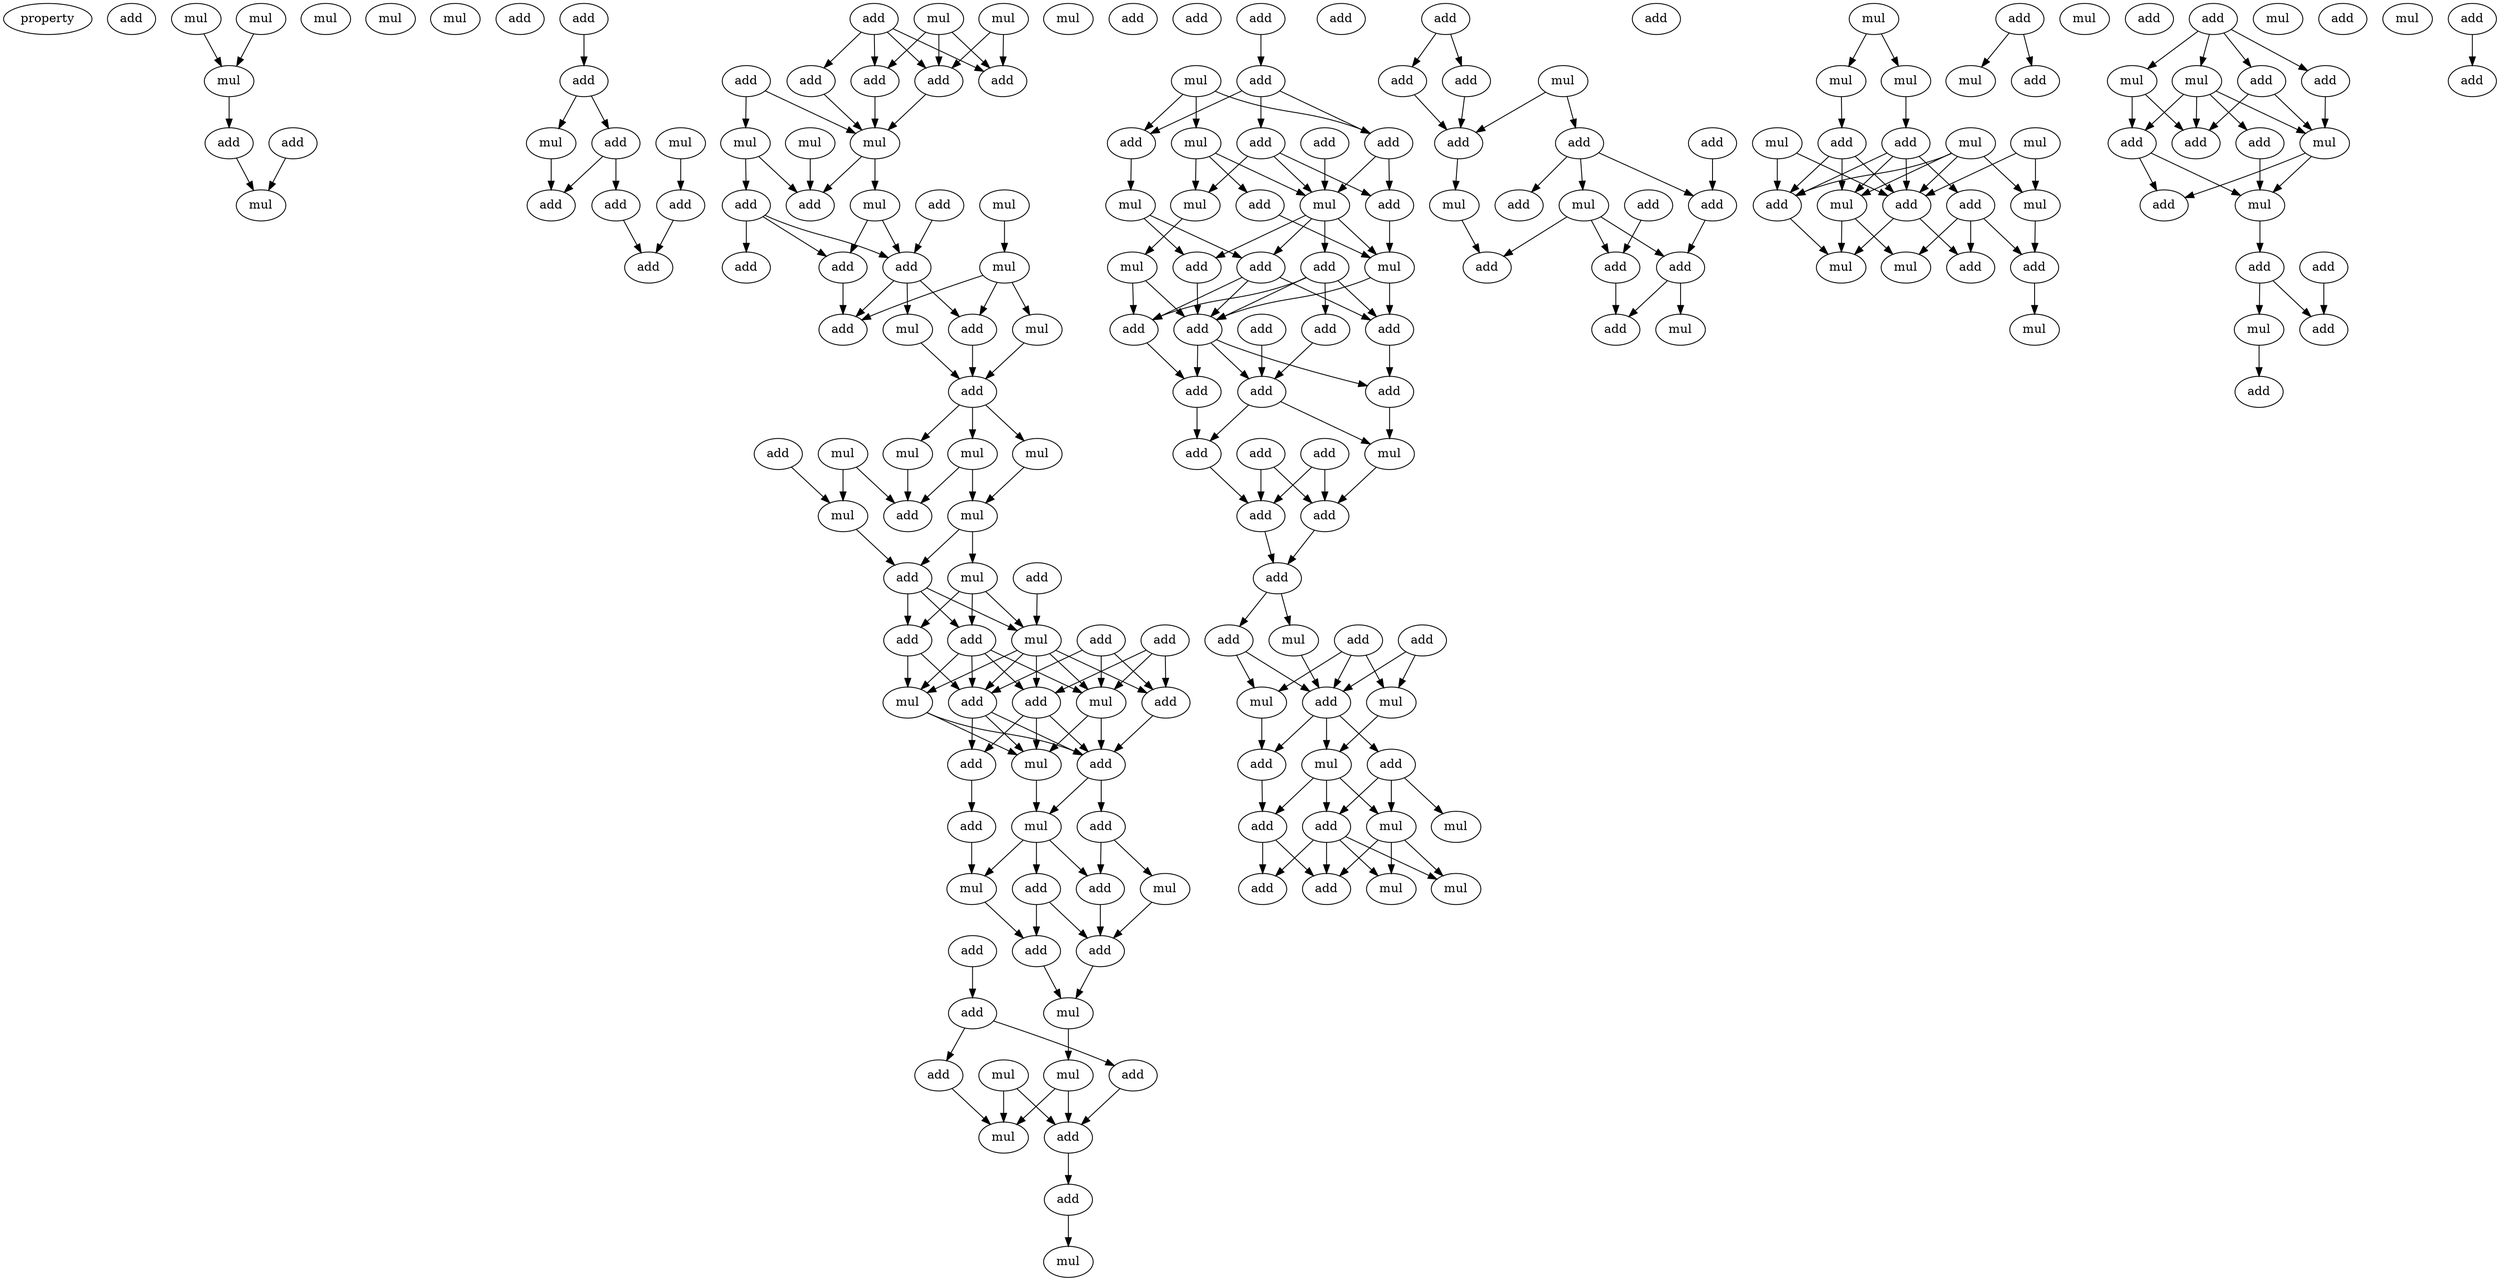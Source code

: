 digraph {
    node [fontcolor=black]
    property [mul=2,lf=1.5]
    0 [ label = add ];
    1 [ label = mul ];
    2 [ label = mul ];
    3 [ label = mul ];
    4 [ label = mul ];
    5 [ label = mul ];
    6 [ label = add ];
    7 [ label = mul ];
    8 [ label = add ];
    9 [ label = add ];
    10 [ label = mul ];
    11 [ label = add ];
    12 [ label = add ];
    13 [ label = mul ];
    14 [ label = mul ];
    15 [ label = add ];
    16 [ label = add ];
    17 [ label = add ];
    18 [ label = add ];
    19 [ label = add ];
    20 [ label = add ];
    21 [ label = mul ];
    22 [ label = mul ];
    23 [ label = add ];
    24 [ label = add ];
    25 [ label = add ];
    26 [ label = add ];
    27 [ label = add ];
    28 [ label = mul ];
    29 [ label = mul ];
    30 [ label = mul ];
    31 [ label = add ];
    32 [ label = add ];
    33 [ label = add ];
    34 [ label = mul ];
    35 [ label = mul ];
    36 [ label = add ];
    37 [ label = add ];
    38 [ label = add ];
    39 [ label = mul ];
    40 [ label = add ];
    41 [ label = mul ];
    42 [ label = add ];
    43 [ label = mul ];
    44 [ label = add ];
    45 [ label = mul ];
    46 [ label = add ];
    47 [ label = mul ];
    48 [ label = mul ];
    49 [ label = mul ];
    50 [ label = mul ];
    51 [ label = add ];
    52 [ label = mul ];
    53 [ label = add ];
    54 [ label = mul ];
    55 [ label = add ];
    56 [ label = add ];
    57 [ label = add ];
    58 [ label = add ];
    59 [ label = add ];
    60 [ label = mul ];
    61 [ label = mul ];
    62 [ label = mul ];
    63 [ label = add ];
    64 [ label = add ];
    65 [ label = add ];
    66 [ label = add ];
    67 [ label = mul ];
    68 [ label = add ];
    69 [ label = add ];
    70 [ label = mul ];
    71 [ label = add ];
    72 [ label = add ];
    73 [ label = mul ];
    74 [ label = mul ];
    75 [ label = add ];
    76 [ label = add ];
    77 [ label = add ];
    78 [ label = add ];
    79 [ label = mul ];
    80 [ label = add ];
    81 [ label = mul ];
    82 [ label = add ];
    83 [ label = add ];
    84 [ label = mul ];
    85 [ label = mul ];
    86 [ label = mul ];
    87 [ label = add ];
    88 [ label = add ];
    89 [ label = add ];
    90 [ label = mul ];
    91 [ label = add ];
    92 [ label = add ];
    93 [ label = mul ];
    94 [ label = add ];
    95 [ label = add ];
    96 [ label = mul ];
    97 [ label = add ];
    98 [ label = add ];
    99 [ label = add ];
    100 [ label = add ];
    101 [ label = mul ];
    102 [ label = mul ];
    103 [ label = mul ];
    104 [ label = add ];
    105 [ label = mul ];
    106 [ label = add ];
    107 [ label = mul ];
    108 [ label = add ];
    109 [ label = add ];
    110 [ label = add ];
    111 [ label = add ];
    112 [ label = add ];
    113 [ label = add ];
    114 [ label = add ];
    115 [ label = add ];
    116 [ label = add ];
    117 [ label = add ];
    118 [ label = mul ];
    119 [ label = add ];
    120 [ label = add ];
    121 [ label = add ];
    122 [ label = add ];
    123 [ label = add ];
    124 [ label = add ];
    125 [ label = add ];
    126 [ label = mul ];
    127 [ label = add ];
    128 [ label = add ];
    129 [ label = mul ];
    130 [ label = add ];
    131 [ label = mul ];
    132 [ label = add ];
    133 [ label = mul ];
    134 [ label = add ];
    135 [ label = mul ];
    136 [ label = add ];
    137 [ label = add ];
    138 [ label = mul ];
    139 [ label = add ];
    140 [ label = add ];
    141 [ label = mul ];
    142 [ label = mul ];
    143 [ label = add ];
    144 [ label = add ];
    145 [ label = add ];
    146 [ label = add ];
    147 [ label = add ];
    148 [ label = mul ];
    149 [ label = add ];
    150 [ label = add ];
    151 [ label = add ];
    152 [ label = mul ];
    153 [ label = add ];
    154 [ label = add ];
    155 [ label = add ];
    156 [ label = mul ];
    157 [ label = add ];
    158 [ label = add ];
    159 [ label = add ];
    160 [ label = add ];
    161 [ label = mul ];
    162 [ label = mul ];
    163 [ label = mul ];
    164 [ label = mul ];
    165 [ label = mul ];
    166 [ label = mul ];
    167 [ label = mul ];
    168 [ label = add ];
    169 [ label = add ];
    170 [ label = add ];
    171 [ label = mul ];
    172 [ label = add ];
    173 [ label = mul ];
    174 [ label = add ];
    175 [ label = mul ];
    176 [ label = mul ];
    177 [ label = add ];
    178 [ label = add ];
    179 [ label = mul ];
    180 [ label = add ];
    181 [ label = mul ];
    182 [ label = mul ];
    183 [ label = add ];
    184 [ label = add ];
    185 [ label = add ];
    186 [ label = mul ];
    187 [ label = mul ];
    188 [ label = mul ];
    189 [ label = add ];
    190 [ label = add ];
    191 [ label = add ];
    192 [ label = add ];
    193 [ label = mul ];
    194 [ label = add ];
    195 [ label = add ];
    196 [ label = mul ];
    197 [ label = add ];
    198 [ label = add ];
    199 [ label = add ];
    200 [ label = mul ];
    201 [ label = mul ];
    202 [ label = add ];
    203 [ label = add ];
    204 [ label = add ];
    205 [ label = add ];
    1 -> 5 [ name = 0 ];
    3 -> 5 [ name = 1 ];
    5 -> 9 [ name = 2 ];
    6 -> 10 [ name = 3 ];
    9 -> 10 [ name = 4 ];
    11 -> 12 [ name = 5 ];
    12 -> 13 [ name = 6 ];
    12 -> 15 [ name = 7 ];
    13 -> 18 [ name = 8 ];
    14 -> 16 [ name = 9 ];
    15 -> 17 [ name = 10 ];
    15 -> 18 [ name = 11 ];
    16 -> 19 [ name = 12 ];
    17 -> 19 [ name = 13 ];
    20 -> 24 [ name = 14 ];
    20 -> 25 [ name = 15 ];
    20 -> 26 [ name = 16 ];
    20 -> 27 [ name = 17 ];
    21 -> 24 [ name = 18 ];
    21 -> 25 [ name = 19 ];
    21 -> 26 [ name = 20 ];
    22 -> 25 [ name = 21 ];
    22 -> 26 [ name = 22 ];
    23 -> 28 [ name = 23 ];
    23 -> 29 [ name = 24 ];
    24 -> 29 [ name = 25 ];
    25 -> 29 [ name = 26 ];
    27 -> 29 [ name = 27 ];
    28 -> 32 [ name = 28 ];
    28 -> 33 [ name = 29 ];
    29 -> 33 [ name = 30 ];
    29 -> 35 [ name = 31 ];
    30 -> 33 [ name = 32 ];
    31 -> 38 [ name = 33 ];
    32 -> 36 [ name = 34 ];
    32 -> 37 [ name = 35 ];
    32 -> 38 [ name = 36 ];
    34 -> 39 [ name = 37 ];
    35 -> 36 [ name = 38 ];
    35 -> 38 [ name = 39 ];
    36 -> 42 [ name = 40 ];
    38 -> 40 [ name = 41 ];
    38 -> 41 [ name = 42 ];
    38 -> 42 [ name = 43 ];
    39 -> 40 [ name = 44 ];
    39 -> 42 [ name = 45 ];
    39 -> 43 [ name = 46 ];
    40 -> 44 [ name = 47 ];
    41 -> 44 [ name = 48 ];
    43 -> 44 [ name = 49 ];
    44 -> 45 [ name = 50 ];
    44 -> 47 [ name = 51 ];
    44 -> 49 [ name = 52 ];
    45 -> 51 [ name = 53 ];
    46 -> 52 [ name = 54 ];
    47 -> 50 [ name = 55 ];
    48 -> 51 [ name = 56 ];
    48 -> 52 [ name = 57 ];
    49 -> 50 [ name = 58 ];
    49 -> 51 [ name = 59 ];
    50 -> 53 [ name = 60 ];
    50 -> 54 [ name = 61 ];
    52 -> 53 [ name = 62 ];
    53 -> 56 [ name = 63 ];
    53 -> 59 [ name = 64 ];
    53 -> 60 [ name = 65 ];
    54 -> 56 [ name = 66 ];
    54 -> 59 [ name = 67 ];
    54 -> 60 [ name = 68 ];
    55 -> 60 [ name = 69 ];
    56 -> 62 [ name = 70 ];
    56 -> 63 [ name = 71 ];
    57 -> 61 [ name = 72 ];
    57 -> 63 [ name = 73 ];
    57 -> 65 [ name = 74 ];
    58 -> 61 [ name = 75 ];
    58 -> 64 [ name = 76 ];
    58 -> 65 [ name = 77 ];
    59 -> 61 [ name = 78 ];
    59 -> 62 [ name = 79 ];
    59 -> 63 [ name = 80 ];
    59 -> 64 [ name = 81 ];
    60 -> 61 [ name = 82 ];
    60 -> 62 [ name = 83 ];
    60 -> 63 [ name = 84 ];
    60 -> 64 [ name = 85 ];
    60 -> 65 [ name = 86 ];
    61 -> 66 [ name = 87 ];
    61 -> 67 [ name = 88 ];
    62 -> 66 [ name = 89 ];
    62 -> 67 [ name = 90 ];
    63 -> 66 [ name = 91 ];
    63 -> 67 [ name = 92 ];
    63 -> 68 [ name = 93 ];
    64 -> 66 [ name = 94 ];
    64 -> 67 [ name = 95 ];
    64 -> 68 [ name = 96 ];
    65 -> 66 [ name = 97 ];
    66 -> 70 [ name = 98 ];
    66 -> 71 [ name = 99 ];
    67 -> 70 [ name = 100 ];
    68 -> 69 [ name = 101 ];
    69 -> 73 [ name = 102 ];
    70 -> 72 [ name = 103 ];
    70 -> 73 [ name = 104 ];
    70 -> 75 [ name = 105 ];
    71 -> 72 [ name = 106 ];
    71 -> 74 [ name = 107 ];
    72 -> 78 [ name = 108 ];
    73 -> 76 [ name = 109 ];
    74 -> 78 [ name = 110 ];
    75 -> 76 [ name = 111 ];
    75 -> 78 [ name = 112 ];
    76 -> 79 [ name = 113 ];
    77 -> 80 [ name = 114 ];
    78 -> 79 [ name = 115 ];
    79 -> 84 [ name = 116 ];
    80 -> 82 [ name = 117 ];
    80 -> 83 [ name = 118 ];
    82 -> 87 [ name = 119 ];
    83 -> 86 [ name = 120 ];
    84 -> 86 [ name = 121 ];
    84 -> 87 [ name = 122 ];
    85 -> 86 [ name = 123 ];
    85 -> 87 [ name = 124 ];
    87 -> 88 [ name = 125 ];
    88 -> 90 [ name = 126 ];
    92 -> 94 [ name = 127 ];
    93 -> 95 [ name = 128 ];
    93 -> 96 [ name = 129 ];
    93 -> 97 [ name = 130 ];
    94 -> 95 [ name = 131 ];
    94 -> 97 [ name = 132 ];
    94 -> 98 [ name = 133 ];
    95 -> 100 [ name = 134 ];
    95 -> 102 [ name = 135 ];
    96 -> 102 [ name = 136 ];
    96 -> 103 [ name = 137 ];
    96 -> 104 [ name = 138 ];
    97 -> 101 [ name = 139 ];
    98 -> 100 [ name = 140 ];
    98 -> 102 [ name = 141 ];
    98 -> 103 [ name = 142 ];
    99 -> 102 [ name = 143 ];
    100 -> 107 [ name = 144 ];
    101 -> 106 [ name = 145 ];
    101 -> 108 [ name = 146 ];
    102 -> 106 [ name = 147 ];
    102 -> 107 [ name = 148 ];
    102 -> 108 [ name = 149 ];
    102 -> 109 [ name = 150 ];
    103 -> 105 [ name = 151 ];
    104 -> 107 [ name = 152 ];
    105 -> 110 [ name = 153 ];
    105 -> 112 [ name = 154 ];
    106 -> 112 [ name = 155 ];
    107 -> 111 [ name = 156 ];
    107 -> 112 [ name = 157 ];
    108 -> 110 [ name = 158 ];
    108 -> 111 [ name = 159 ];
    108 -> 112 [ name = 160 ];
    109 -> 110 [ name = 161 ];
    109 -> 111 [ name = 162 ];
    109 -> 112 [ name = 163 ];
    109 -> 113 [ name = 164 ];
    110 -> 117 [ name = 165 ];
    111 -> 115 [ name = 166 ];
    112 -> 115 [ name = 167 ];
    112 -> 116 [ name = 168 ];
    112 -> 117 [ name = 169 ];
    113 -> 116 [ name = 170 ];
    114 -> 116 [ name = 171 ];
    115 -> 118 [ name = 172 ];
    116 -> 118 [ name = 173 ];
    116 -> 120 [ name = 174 ];
    117 -> 120 [ name = 175 ];
    118 -> 123 [ name = 176 ];
    119 -> 122 [ name = 177 ];
    119 -> 123 [ name = 178 ];
    120 -> 122 [ name = 179 ];
    121 -> 122 [ name = 180 ];
    121 -> 123 [ name = 181 ];
    122 -> 124 [ name = 182 ];
    123 -> 124 [ name = 183 ];
    124 -> 126 [ name = 184 ];
    124 -> 127 [ name = 185 ];
    125 -> 129 [ name = 186 ];
    125 -> 130 [ name = 187 ];
    125 -> 131 [ name = 188 ];
    126 -> 130 [ name = 189 ];
    127 -> 130 [ name = 190 ];
    127 -> 131 [ name = 191 ];
    128 -> 129 [ name = 192 ];
    128 -> 130 [ name = 193 ];
    129 -> 133 [ name = 194 ];
    130 -> 132 [ name = 195 ];
    130 -> 133 [ name = 196 ];
    130 -> 134 [ name = 197 ];
    131 -> 132 [ name = 198 ];
    132 -> 136 [ name = 199 ];
    133 -> 135 [ name = 200 ];
    133 -> 136 [ name = 201 ];
    133 -> 137 [ name = 202 ];
    134 -> 135 [ name = 203 ];
    134 -> 137 [ name = 204 ];
    134 -> 138 [ name = 205 ];
    135 -> 140 [ name = 206 ];
    135 -> 141 [ name = 207 ];
    135 -> 142 [ name = 208 ];
    136 -> 139 [ name = 209 ];
    136 -> 140 [ name = 210 ];
    137 -> 139 [ name = 211 ];
    137 -> 140 [ name = 212 ];
    137 -> 141 [ name = 213 ];
    137 -> 142 [ name = 214 ];
    144 -> 145 [ name = 215 ];
    144 -> 146 [ name = 216 ];
    145 -> 150 [ name = 217 ];
    146 -> 150 [ name = 218 ];
    148 -> 150 [ name = 219 ];
    148 -> 151 [ name = 220 ];
    149 -> 154 [ name = 221 ];
    150 -> 156 [ name = 222 ];
    151 -> 152 [ name = 223 ];
    151 -> 154 [ name = 224 ];
    151 -> 155 [ name = 225 ];
    152 -> 157 [ name = 226 ];
    152 -> 158 [ name = 227 ];
    152 -> 159 [ name = 228 ];
    153 -> 159 [ name = 229 ];
    154 -> 158 [ name = 230 ];
    156 -> 157 [ name = 231 ];
    158 -> 160 [ name = 232 ];
    158 -> 161 [ name = 233 ];
    159 -> 160 [ name = 234 ];
    162 -> 163 [ name = 235 ];
    162 -> 164 [ name = 236 ];
    163 -> 168 [ name = 237 ];
    164 -> 169 [ name = 238 ];
    165 -> 170 [ name = 239 ];
    165 -> 172 [ name = 240 ];
    166 -> 172 [ name = 241 ];
    166 -> 173 [ name = 242 ];
    167 -> 170 [ name = 243 ];
    167 -> 171 [ name = 244 ];
    167 -> 172 [ name = 245 ];
    167 -> 173 [ name = 246 ];
    168 -> 170 [ name = 247 ];
    168 -> 171 [ name = 248 ];
    168 -> 172 [ name = 249 ];
    169 -> 170 [ name = 250 ];
    169 -> 171 [ name = 251 ];
    169 -> 172 [ name = 252 ];
    169 -> 174 [ name = 253 ];
    170 -> 175 [ name = 254 ];
    171 -> 175 [ name = 255 ];
    171 -> 176 [ name = 256 ];
    172 -> 175 [ name = 257 ];
    172 -> 177 [ name = 258 ];
    173 -> 178 [ name = 259 ];
    174 -> 176 [ name = 260 ];
    174 -> 177 [ name = 261 ];
    174 -> 178 [ name = 262 ];
    178 -> 179 [ name = 263 ];
    180 -> 181 [ name = 264 ];
    180 -> 183 [ name = 265 ];
    185 -> 186 [ name = 266 ];
    185 -> 188 [ name = 267 ];
    185 -> 189 [ name = 268 ];
    185 -> 190 [ name = 269 ];
    186 -> 192 [ name = 270 ];
    186 -> 194 [ name = 271 ];
    188 -> 191 [ name = 272 ];
    188 -> 192 [ name = 273 ];
    188 -> 193 [ name = 274 ];
    188 -> 194 [ name = 275 ];
    189 -> 192 [ name = 276 ];
    189 -> 193 [ name = 277 ];
    190 -> 193 [ name = 278 ];
    191 -> 196 [ name = 279 ];
    193 -> 195 [ name = 280 ];
    193 -> 196 [ name = 281 ];
    194 -> 195 [ name = 282 ];
    194 -> 196 [ name = 283 ];
    196 -> 198 [ name = 284 ];
    197 -> 202 [ name = 285 ];
    198 -> 201 [ name = 286 ];
    198 -> 202 [ name = 287 ];
    201 -> 205 [ name = 288 ];
    203 -> 204 [ name = 289 ];
}
